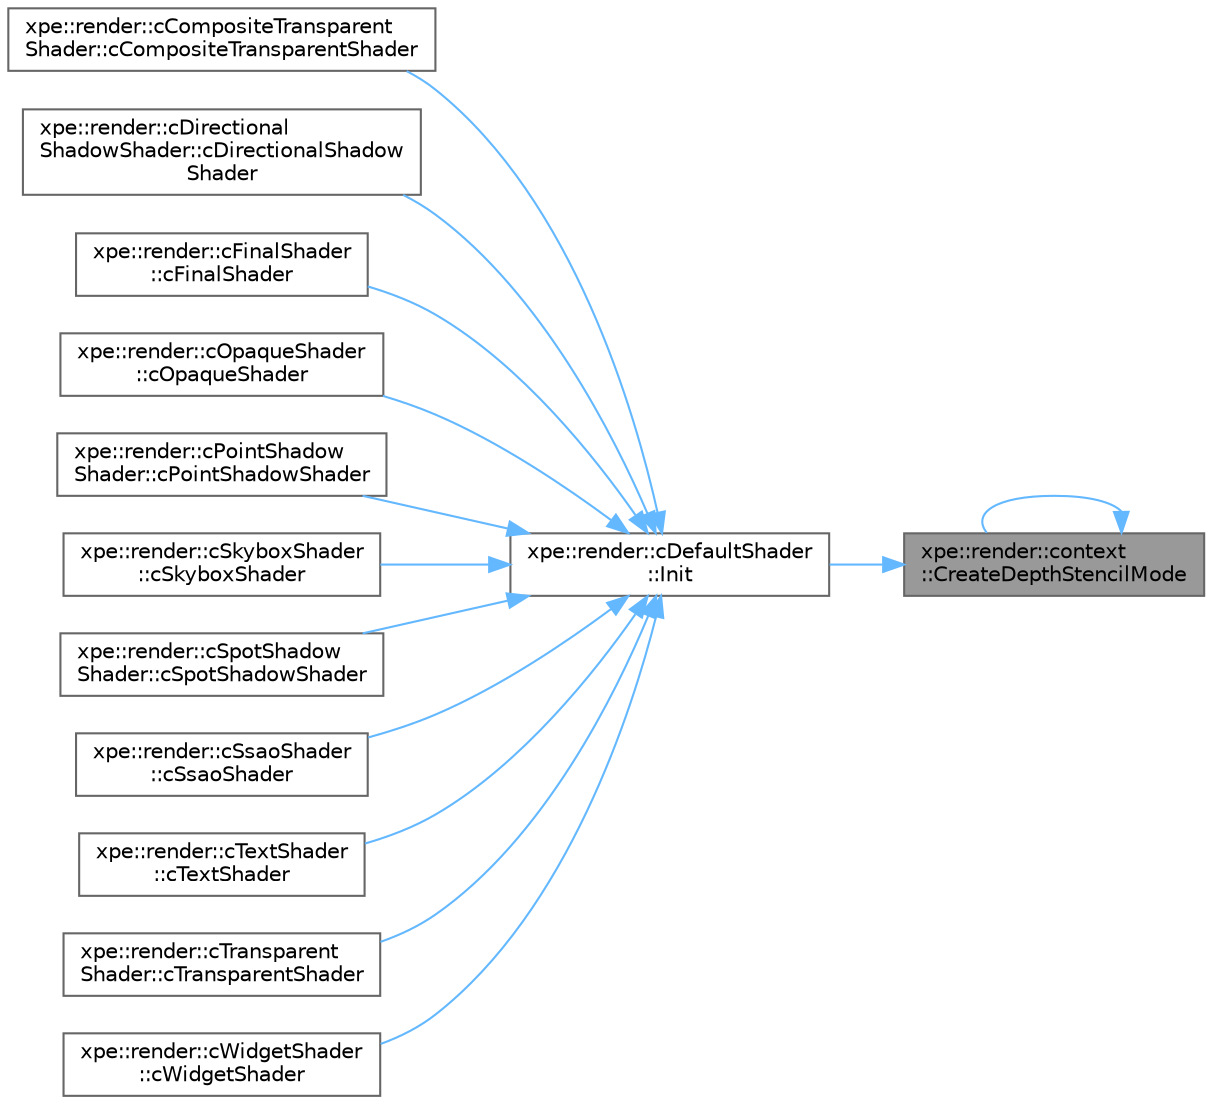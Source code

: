 digraph "xpe::render::context::CreateDepthStencilMode"
{
 // LATEX_PDF_SIZE
  bgcolor="transparent";
  edge [fontname=Helvetica,fontsize=10,labelfontname=Helvetica,labelfontsize=10];
  node [fontname=Helvetica,fontsize=10,shape=box,height=0.2,width=0.4];
  rankdir="RL";
  Node1 [id="Node000001",label="xpe::render::context\l::CreateDepthStencilMode",height=0.2,width=0.4,color="gray40", fillcolor="grey60", style="filled", fontcolor="black",tooltip=" "];
  Node1 -> Node1 [id="edge1_Node000001_Node000001",dir="back",color="steelblue1",style="solid",tooltip=" "];
  Node1 -> Node2 [id="edge2_Node000001_Node000002",dir="back",color="steelblue1",style="solid",tooltip=" "];
  Node2 [id="Node000002",label="xpe::render::cDefaultShader\l::Init",height=0.2,width=0.4,color="grey40", fillcolor="white", style="filled",URL="$classxpe_1_1render_1_1c_default_shader.html#ab70979a918380ad6b90ac6d020e23e56",tooltip=" "];
  Node2 -> Node3 [id="edge3_Node000002_Node000003",dir="back",color="steelblue1",style="solid",tooltip=" "];
  Node3 [id="Node000003",label="xpe::render::cCompositeTransparent\lShader::cCompositeTransparentShader",height=0.2,width=0.4,color="grey40", fillcolor="white", style="filled",URL="$classxpe_1_1render_1_1c_composite_transparent_shader.html#a27b9bbcaae81347a2efe7f2e2d414b5d",tooltip=" "];
  Node2 -> Node4 [id="edge4_Node000002_Node000004",dir="back",color="steelblue1",style="solid",tooltip=" "];
  Node4 [id="Node000004",label="xpe::render::cDirectional\lShadowShader::cDirectionalShadow\lShader",height=0.2,width=0.4,color="grey40", fillcolor="white", style="filled",URL="$classxpe_1_1render_1_1c_directional_shadow_shader.html#a34a3196a6415f11c376dcbba41d97b6c",tooltip=" "];
  Node2 -> Node5 [id="edge5_Node000002_Node000005",dir="back",color="steelblue1",style="solid",tooltip=" "];
  Node5 [id="Node000005",label="xpe::render::cFinalShader\l::cFinalShader",height=0.2,width=0.4,color="grey40", fillcolor="white", style="filled",URL="$classxpe_1_1render_1_1c_final_shader.html#a3763390e93bd5d4588f493faf4080af3",tooltip=" "];
  Node2 -> Node6 [id="edge6_Node000002_Node000006",dir="back",color="steelblue1",style="solid",tooltip=" "];
  Node6 [id="Node000006",label="xpe::render::cOpaqueShader\l::cOpaqueShader",height=0.2,width=0.4,color="grey40", fillcolor="white", style="filled",URL="$classxpe_1_1render_1_1c_opaque_shader.html#a16050985173c72f5015636dfcad6483f",tooltip=" "];
  Node2 -> Node7 [id="edge7_Node000002_Node000007",dir="back",color="steelblue1",style="solid",tooltip=" "];
  Node7 [id="Node000007",label="xpe::render::cPointShadow\lShader::cPointShadowShader",height=0.2,width=0.4,color="grey40", fillcolor="white", style="filled",URL="$classxpe_1_1render_1_1c_point_shadow_shader.html#a5e5c6589bc518f1e9b50291b76bf0037",tooltip=" "];
  Node2 -> Node8 [id="edge8_Node000002_Node000008",dir="back",color="steelblue1",style="solid",tooltip=" "];
  Node8 [id="Node000008",label="xpe::render::cSkyboxShader\l::cSkyboxShader",height=0.2,width=0.4,color="grey40", fillcolor="white", style="filled",URL="$classxpe_1_1render_1_1c_skybox_shader.html#a04b262012d3aeb73e97c1ccb095675c7",tooltip=" "];
  Node2 -> Node9 [id="edge9_Node000002_Node000009",dir="back",color="steelblue1",style="solid",tooltip=" "];
  Node9 [id="Node000009",label="xpe::render::cSpotShadow\lShader::cSpotShadowShader",height=0.2,width=0.4,color="grey40", fillcolor="white", style="filled",URL="$classxpe_1_1render_1_1c_spot_shadow_shader.html#a0a939c3f4df9fdb95844a223a0aedf69",tooltip=" "];
  Node2 -> Node10 [id="edge10_Node000002_Node000010",dir="back",color="steelblue1",style="solid",tooltip=" "];
  Node10 [id="Node000010",label="xpe::render::cSsaoShader\l::cSsaoShader",height=0.2,width=0.4,color="grey40", fillcolor="white", style="filled",URL="$classxpe_1_1render_1_1c_ssao_shader.html#abe0dfc617df3607eaa964137437fffcb",tooltip=" "];
  Node2 -> Node11 [id="edge11_Node000002_Node000011",dir="back",color="steelblue1",style="solid",tooltip=" "];
  Node11 [id="Node000011",label="xpe::render::cTextShader\l::cTextShader",height=0.2,width=0.4,color="grey40", fillcolor="white", style="filled",URL="$classxpe_1_1render_1_1c_text_shader.html#ad8b58ce40667013c62bc85cb9ae913fa",tooltip=" "];
  Node2 -> Node12 [id="edge12_Node000002_Node000012",dir="back",color="steelblue1",style="solid",tooltip=" "];
  Node12 [id="Node000012",label="xpe::render::cTransparent\lShader::cTransparentShader",height=0.2,width=0.4,color="grey40", fillcolor="white", style="filled",URL="$classxpe_1_1render_1_1c_transparent_shader.html#a06b2efa059709fd73f449e80f289e02a",tooltip=" "];
  Node2 -> Node13 [id="edge13_Node000002_Node000013",dir="back",color="steelblue1",style="solid",tooltip=" "];
  Node13 [id="Node000013",label="xpe::render::cWidgetShader\l::cWidgetShader",height=0.2,width=0.4,color="grey40", fillcolor="white", style="filled",URL="$classxpe_1_1render_1_1c_widget_shader.html#ac6d0a01c7e25a93a16e38d9642dfe0f2",tooltip=" "];
}
